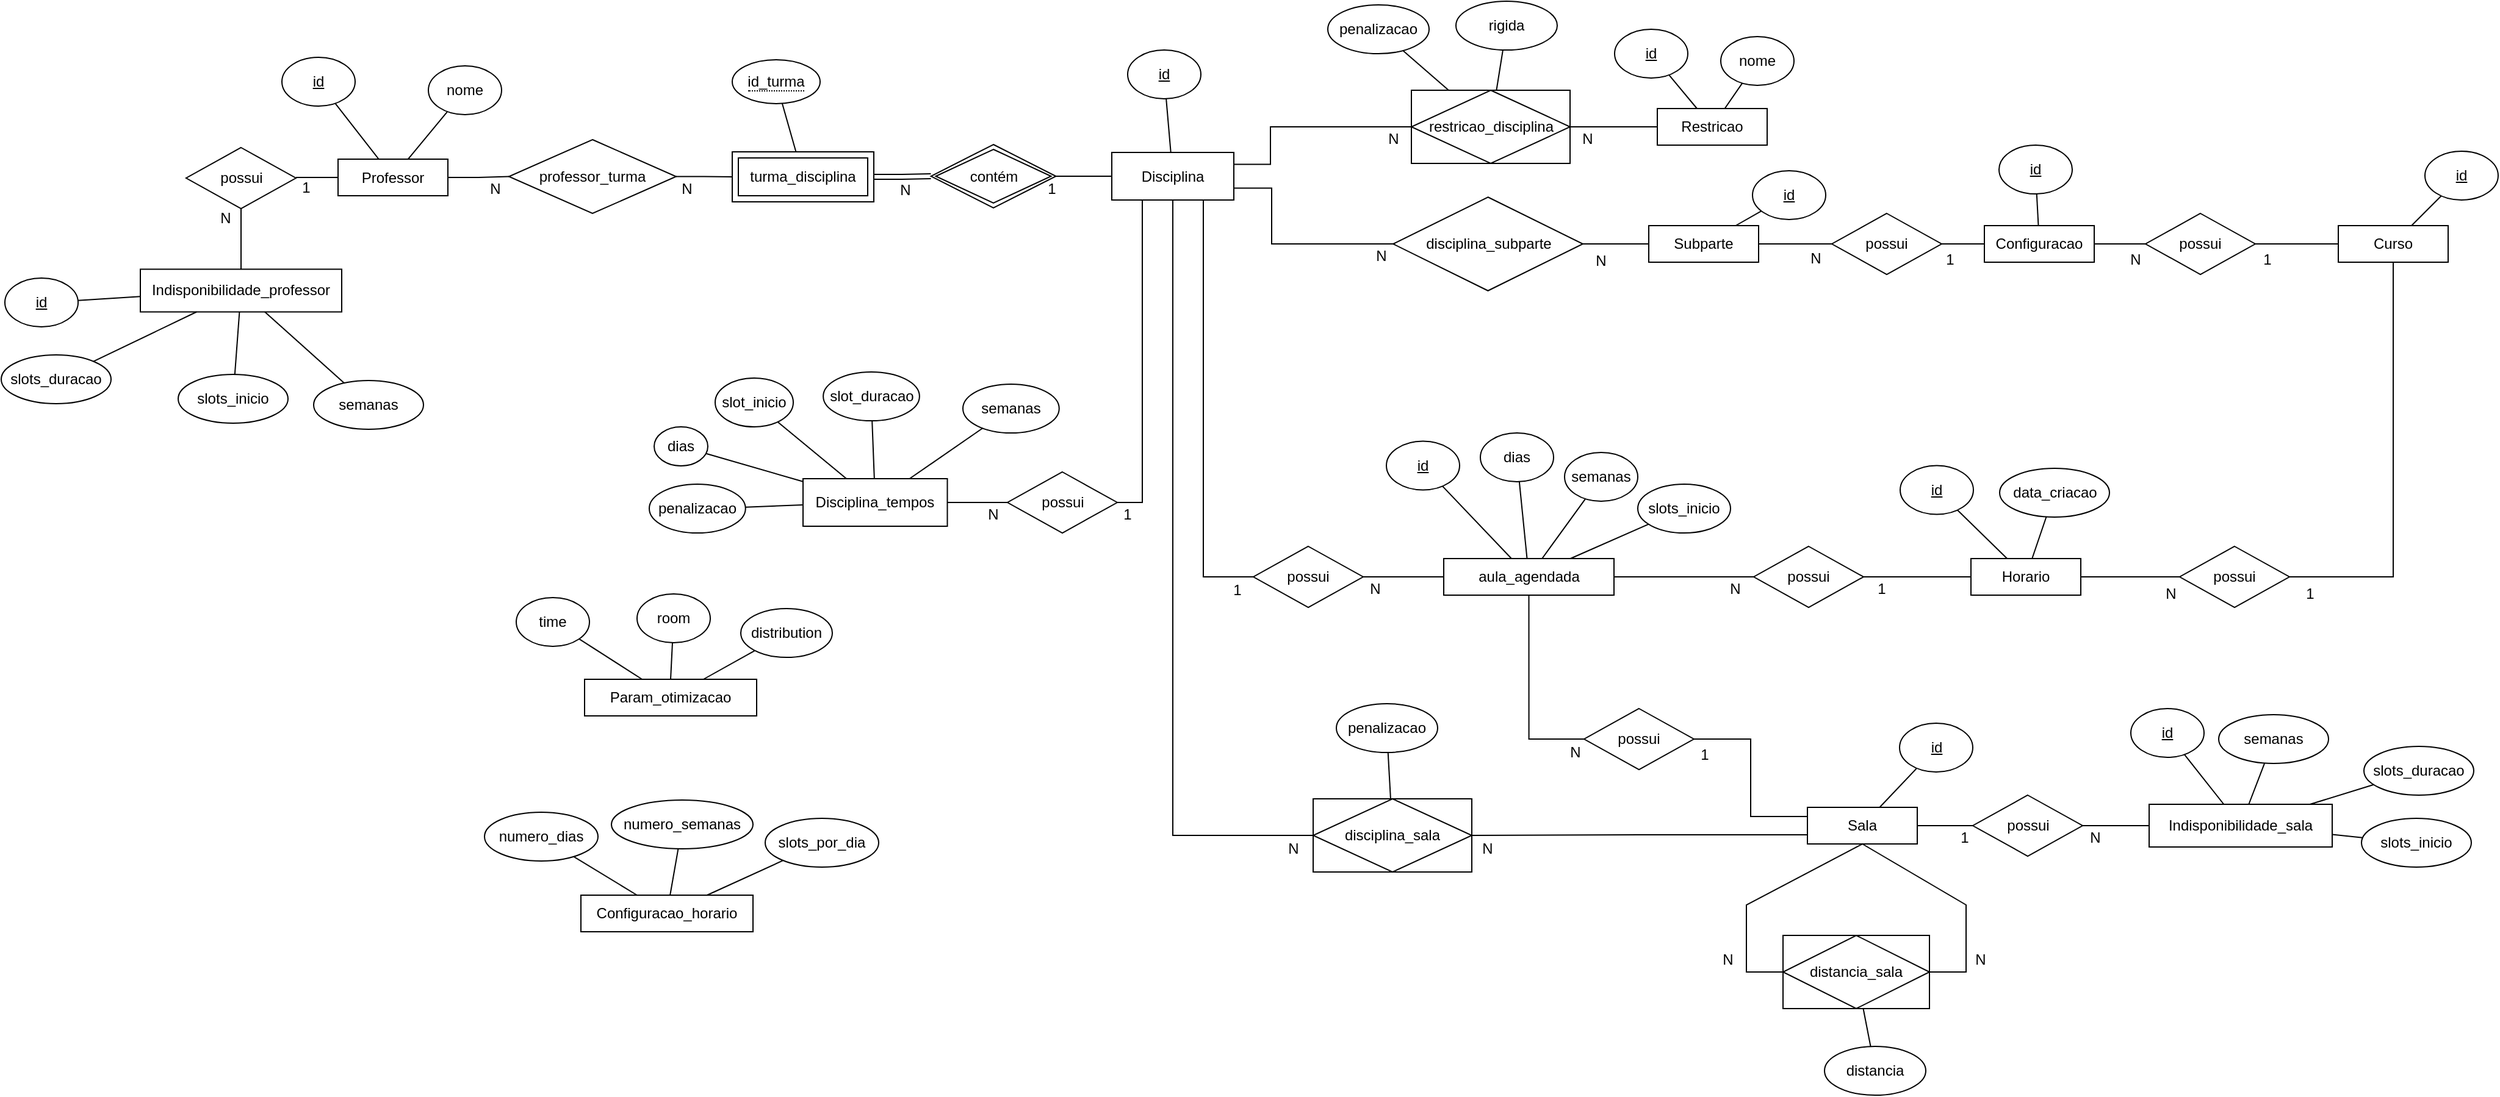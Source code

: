 <mxfile version="26.0.16">
  <diagram name="Page-1" id="pkXf-up6cnqvc38uH5pA">
    <mxGraphModel dx="1120" dy="177" grid="0" gridSize="10" guides="1" tooltips="1" connect="1" arrows="1" fold="1" page="1" pageScale="1" pageWidth="827" pageHeight="1169" math="0" shadow="0">
      <root>
        <mxCell id="0" />
        <mxCell id="1" parent="0" />
        <mxCell id="jiQwkbqRdQQgW2EyC9Wi-3" style="edgeStyle=orthogonalEdgeStyle;rounded=0;orthogonalLoop=1;jettySize=auto;html=1;endArrow=none;startFill=0;exitX=1;exitY=0.5;exitDx=0;exitDy=0;entryX=0;entryY=0.5;entryDx=0;entryDy=0;" parent="1" source="34NMFO7QnpSHcD-VDxKC-2" target="34NMFO7QnpSHcD-VDxKC-9" edge="1">
          <mxGeometry relative="1" as="geometry">
            <mxPoint x="-270" y="116" as="targetPoint" />
          </mxGeometry>
        </mxCell>
        <mxCell id="RfgUkLckM-XOD2t2Phgp-1" value="Professor" style="rounded=0;whiteSpace=wrap;html=1;" parent="1" vertex="1">
          <mxGeometry x="-514" y="141.5" width="90" height="30" as="geometry" />
        </mxCell>
        <mxCell id="RfgUkLckM-XOD2t2Phgp-3" value="Horario" style="rounded=0;whiteSpace=wrap;html=1;" parent="1" vertex="1">
          <mxGeometry x="824" y="469" width="90" height="30" as="geometry" />
        </mxCell>
        <mxCell id="RfgUkLckM-XOD2t2Phgp-4" value="nome" style="ellipse;whiteSpace=wrap;html=1;" parent="1" vertex="1">
          <mxGeometry x="-440" y="65" width="60" height="40" as="geometry" />
        </mxCell>
        <mxCell id="RfgUkLckM-XOD2t2Phgp-5" value="&lt;u&gt;id&lt;/u&gt;" style="ellipse;whiteSpace=wrap;html=1;" parent="1" vertex="1">
          <mxGeometry x="-560" y="58" width="60" height="40" as="geometry" />
        </mxCell>
        <mxCell id="RfgUkLckM-XOD2t2Phgp-8" value="" style="endArrow=none;html=1;rounded=0;" parent="1" source="RfgUkLckM-XOD2t2Phgp-5" target="RfgUkLckM-XOD2t2Phgp-1" edge="1">
          <mxGeometry width="50" height="50" relative="1" as="geometry">
            <mxPoint x="-543" y="158" as="sourcePoint" />
            <mxPoint x="-493" y="158" as="targetPoint" />
          </mxGeometry>
        </mxCell>
        <mxCell id="RfgUkLckM-XOD2t2Phgp-9" value="" style="endArrow=none;html=1;rounded=0;" parent="1" source="RfgUkLckM-XOD2t2Phgp-4" target="RfgUkLckM-XOD2t2Phgp-1" edge="1">
          <mxGeometry width="50" height="50" relative="1" as="geometry">
            <mxPoint x="-424.118" y="100.647" as="sourcePoint" />
            <mxPoint x="-459" y="143" as="targetPoint" />
          </mxGeometry>
        </mxCell>
        <mxCell id="RfgUkLckM-XOD2t2Phgp-14" value="&lt;u&gt;id&lt;/u&gt;" style="ellipse;whiteSpace=wrap;html=1;" parent="1" vertex="1">
          <mxGeometry x="766" y="392.75" width="60" height="40" as="geometry" />
        </mxCell>
        <mxCell id="RfgUkLckM-XOD2t2Phgp-19" value="" style="endArrow=none;html=1;rounded=0;" parent="1" source="RfgUkLckM-XOD2t2Phgp-14" target="RfgUkLckM-XOD2t2Phgp-3" edge="1">
          <mxGeometry width="50" height="50" relative="1" as="geometry">
            <mxPoint x="264" y="834" as="sourcePoint" />
            <mxPoint x="266" y="864" as="targetPoint" />
          </mxGeometry>
        </mxCell>
        <mxCell id="bcXNtD89giMIb3jXFdts-1" value="Curso" style="rounded=0;whiteSpace=wrap;html=1;" parent="1" vertex="1">
          <mxGeometry x="1125" y="196" width="90" height="30" as="geometry" />
        </mxCell>
        <mxCell id="bcXNtD89giMIb3jXFdts-14" value="&lt;u&gt;id&lt;/u&gt;" style="ellipse;whiteSpace=wrap;html=1;" parent="1" vertex="1">
          <mxGeometry x="1196" y="135" width="60" height="40" as="geometry" />
        </mxCell>
        <mxCell id="bcXNtD89giMIb3jXFdts-15" value="" style="endArrow=none;html=1;rounded=0;" parent="1" source="bcXNtD89giMIb3jXFdts-14" target="bcXNtD89giMIb3jXFdts-1" edge="1">
          <mxGeometry width="50" height="50" relative="1" as="geometry">
            <mxPoint x="471" y="284" as="sourcePoint" />
            <mxPoint x="436" y="340" as="targetPoint" />
          </mxGeometry>
        </mxCell>
        <mxCell id="jiQwkbqRdQQgW2EyC9Wi-4" style="edgeStyle=orthogonalEdgeStyle;rounded=0;orthogonalLoop=1;jettySize=auto;html=1;entryX=0;entryY=0.5;entryDx=0;entryDy=0;endArrow=none;startFill=0;exitX=1;exitY=0.5;exitDx=0;exitDy=0;" parent="1" source="loU6qst1gXyBOw2LhkFR-8" target="bcXNtD89giMIb3jXFdts-1" edge="1">
          <mxGeometry relative="1" as="geometry">
            <mxPoint x="690" y="211" as="sourcePoint" />
          </mxGeometry>
        </mxCell>
        <mxCell id="jiQwkbqRdQQgW2EyC9Wi-6" style="edgeStyle=orthogonalEdgeStyle;rounded=0;orthogonalLoop=1;jettySize=auto;html=1;endArrow=none;startFill=0;exitX=0;exitY=0.5;exitDx=0;exitDy=0;entryX=1;entryY=0.5;entryDx=0;entryDy=0;" parent="1" source="jiQwkbqRdQQgW2EyC9Wi-5" target="34NMFO7QnpSHcD-VDxKC-7" edge="1">
          <mxGeometry relative="1" as="geometry">
            <mxPoint x="274" y="330" as="sourcePoint" />
            <mxPoint x="91" y="211" as="targetPoint" />
          </mxGeometry>
        </mxCell>
        <mxCell id="jiQwkbqRdQQgW2EyC9Wi-5" value="Disciplina" style="rounded=0;whiteSpace=wrap;html=1;" parent="1" vertex="1">
          <mxGeometry x="120" y="136" width="100" height="39" as="geometry" />
        </mxCell>
        <mxCell id="jiQwkbqRdQQgW2EyC9Wi-8" value="&lt;u&gt;id&lt;/u&gt;" style="ellipse;whiteSpace=wrap;html=1;" parent="1" vertex="1">
          <mxGeometry x="133" y="52" width="60" height="40" as="geometry" />
        </mxCell>
        <mxCell id="jiQwkbqRdQQgW2EyC9Wi-10" value="" style="endArrow=none;html=1;rounded=0;" parent="1" source="jiQwkbqRdQQgW2EyC9Wi-8" target="jiQwkbqRdQQgW2EyC9Wi-5" edge="1">
          <mxGeometry width="50" height="50" relative="1" as="geometry">
            <mxPoint x="93" y="118" as="sourcePoint" />
            <mxPoint x="143" y="145" as="targetPoint" />
          </mxGeometry>
        </mxCell>
        <mxCell id="jiQwkbqRdQQgW2EyC9Wi-11" value="N" style="text;html=1;align=center;verticalAlign=middle;whiteSpace=wrap;rounded=0;" parent="1" vertex="1">
          <mxGeometry x="320.5" y="206" width="40" height="30" as="geometry" />
        </mxCell>
        <mxCell id="jiQwkbqRdQQgW2EyC9Wi-12" value="N" style="text;html=1;align=center;verticalAlign=middle;whiteSpace=wrap;rounded=0;" parent="1" vertex="1">
          <mxGeometry x="-64" y="152" width="30" height="30" as="geometry" />
        </mxCell>
        <mxCell id="jiQwkbqRdQQgW2EyC9Wi-13" value="1" style="text;html=1;align=center;verticalAlign=middle;whiteSpace=wrap;rounded=0;" parent="1" vertex="1">
          <mxGeometry x="56" y="151" width="30" height="30" as="geometry" />
        </mxCell>
        <mxCell id="CwpDE3YvrMXc87gRrV8c-2" value="Restricao" style="rounded=0;whiteSpace=wrap;html=1;" parent="1" vertex="1">
          <mxGeometry x="567" y="100" width="90" height="30" as="geometry" />
        </mxCell>
        <mxCell id="CwpDE3YvrMXc87gRrV8c-5" value="" style="endArrow=none;html=1;rounded=0;exitX=0;exitY=0.5;exitDx=0;exitDy=0;entryX=1;entryY=0.25;entryDx=0;entryDy=0;edgeStyle=orthogonalEdgeStyle;" parent="1" source="xcnXYv3SaFBbOcyUdqIz-39" target="jiQwkbqRdQQgW2EyC9Wi-5" edge="1">
          <mxGeometry width="50" height="50" relative="1" as="geometry">
            <mxPoint x="490" y="115" as="sourcePoint" />
            <mxPoint x="440" y="440" as="targetPoint" />
            <Array as="points">
              <mxPoint x="250" y="115" />
              <mxPoint x="250" y="145" />
            </Array>
          </mxGeometry>
        </mxCell>
        <mxCell id="CwpDE3YvrMXc87gRrV8c-6" value="" style="endArrow=none;html=1;rounded=0;entryX=0;entryY=0.5;entryDx=0;entryDy=0;edgeStyle=orthogonalEdgeStyle;exitX=1;exitY=0.5;exitDx=0;exitDy=0;" parent="1" source="xcnXYv3SaFBbOcyUdqIz-39" target="CwpDE3YvrMXc87gRrV8c-2" edge="1">
          <mxGeometry width="50" height="50" relative="1" as="geometry">
            <mxPoint x="650" y="140" as="sourcePoint" />
            <mxPoint x="260" y="100" as="targetPoint" />
          </mxGeometry>
        </mxCell>
        <mxCell id="CwpDE3YvrMXc87gRrV8c-9" value="&lt;u&gt;id&lt;/u&gt;" style="ellipse;whiteSpace=wrap;html=1;" parent="1" vertex="1">
          <mxGeometry x="532" y="35" width="60" height="40" as="geometry" />
        </mxCell>
        <mxCell id="CwpDE3YvrMXc87gRrV8c-10" value="" style="endArrow=none;html=1;rounded=0;" parent="1" source="CwpDE3YvrMXc87gRrV8c-9" target="CwpDE3YvrMXc87gRrV8c-2" edge="1">
          <mxGeometry width="50" height="50" relative="1" as="geometry">
            <mxPoint x="299" y="51" as="sourcePoint" />
            <mxPoint x="349" y="1" as="targetPoint" />
          </mxGeometry>
        </mxCell>
        <mxCell id="CwpDE3YvrMXc87gRrV8c-11" value="nome" style="ellipse;whiteSpace=wrap;html=1;" parent="1" vertex="1">
          <mxGeometry x="619" y="41" width="60" height="40" as="geometry" />
        </mxCell>
        <mxCell id="CwpDE3YvrMXc87gRrV8c-12" value="" style="endArrow=none;html=1;rounded=0;" parent="1" source="CwpDE3YvrMXc87gRrV8c-11" target="CwpDE3YvrMXc87gRrV8c-2" edge="1">
          <mxGeometry width="50" height="50" relative="1" as="geometry">
            <mxPoint x="-17" y="-57" as="sourcePoint" />
            <mxPoint x="65" y="-14" as="targetPoint" />
          </mxGeometry>
        </mxCell>
        <mxCell id="xcnXYv3SaFBbOcyUdqIz-3" value="N" style="text;html=1;align=center;verticalAlign=middle;whiteSpace=wrap;rounded=0;" parent="1" vertex="1">
          <mxGeometry x="335.5" y="110" width="30" height="30" as="geometry" />
        </mxCell>
        <mxCell id="xcnXYv3SaFBbOcyUdqIz-4" value="N" style="text;html=1;align=center;verticalAlign=middle;whiteSpace=wrap;rounded=0;" parent="1" vertex="1">
          <mxGeometry x="494.5" y="110" width="30" height="30" as="geometry" />
        </mxCell>
        <mxCell id="xcnXYv3SaFBbOcyUdqIz-6" value="Sala" style="rounded=0;whiteSpace=wrap;html=1;" parent="1" vertex="1">
          <mxGeometry x="690" y="673" width="90" height="30" as="geometry" />
        </mxCell>
        <mxCell id="xcnXYv3SaFBbOcyUdqIz-7" value="&lt;u&gt;id&lt;/u&gt;" style="ellipse;whiteSpace=wrap;html=1;" parent="1" vertex="1">
          <mxGeometry x="765.5" y="604" width="60" height="40" as="geometry" />
        </mxCell>
        <mxCell id="xcnXYv3SaFBbOcyUdqIz-8" value="" style="endArrow=none;html=1;rounded=0;" parent="1" source="xcnXYv3SaFBbOcyUdqIz-7" target="xcnXYv3SaFBbOcyUdqIz-6" edge="1">
          <mxGeometry width="50" height="50" relative="1" as="geometry">
            <mxPoint x="590" y="693" as="sourcePoint" />
            <mxPoint x="650" y="721" as="targetPoint" />
          </mxGeometry>
        </mxCell>
        <mxCell id="xcnXYv3SaFBbOcyUdqIz-10" value="" style="endArrow=none;html=1;rounded=0;entryX=0;entryY=0.5;entryDx=0;entryDy=0;exitX=0.5;exitY=1;exitDx=0;exitDy=0;" parent="1" source="xcnXYv3SaFBbOcyUdqIz-6" target="xcnXYv3SaFBbOcyUdqIz-37" edge="1">
          <mxGeometry width="50" height="50" relative="1" as="geometry">
            <mxPoint x="690" y="663" as="sourcePoint" />
            <mxPoint x="740" y="613" as="targetPoint" />
            <Array as="points">
              <mxPoint x="640" y="753" />
              <mxPoint x="640" y="808" />
            </Array>
          </mxGeometry>
        </mxCell>
        <mxCell id="xcnXYv3SaFBbOcyUdqIz-11" value="" style="endArrow=none;html=1;rounded=0;entryX=1;entryY=0.5;entryDx=0;entryDy=0;exitX=0.5;exitY=1;exitDx=0;exitDy=0;" parent="1" source="xcnXYv3SaFBbOcyUdqIz-6" target="xcnXYv3SaFBbOcyUdqIz-37" edge="1">
          <mxGeometry width="50" height="50" relative="1" as="geometry">
            <mxPoint x="735" y="713" as="sourcePoint" />
            <mxPoint x="675" y="798" as="targetPoint" />
            <Array as="points">
              <mxPoint x="820" y="753" />
              <mxPoint x="820" y="808" />
            </Array>
          </mxGeometry>
        </mxCell>
        <mxCell id="xcnXYv3SaFBbOcyUdqIz-14" value="Indisponibilidade_sala" style="rounded=0;whiteSpace=wrap;html=1;" parent="1" vertex="1">
          <mxGeometry x="970" y="670.5" width="150" height="35" as="geometry" />
        </mxCell>
        <mxCell id="xcnXYv3SaFBbOcyUdqIz-16" value="" style="endArrow=none;html=1;rounded=0;entryX=1;entryY=0.5;entryDx=0;entryDy=0;edgeStyle=orthogonalEdgeStyle;exitX=0;exitY=0.5;exitDx=0;exitDy=0;" parent="1" source="xcnXYv3SaFBbOcyUdqIz-45" target="xcnXYv3SaFBbOcyUdqIz-6" edge="1">
          <mxGeometry width="50" height="50" relative="1" as="geometry">
            <mxPoint x="500" y="693" as="sourcePoint" />
            <mxPoint x="300" y="663.5" as="targetPoint" />
          </mxGeometry>
        </mxCell>
        <mxCell id="xcnXYv3SaFBbOcyUdqIz-17" value="" style="endArrow=none;html=1;rounded=0;edgeStyle=orthogonalEdgeStyle;entryX=1;entryY=0.5;entryDx=0;entryDy=0;exitX=0;exitY=0.5;exitDx=0;exitDy=0;" parent="1" source="xcnXYv3SaFBbOcyUdqIz-14" target="xcnXYv3SaFBbOcyUdqIz-45" edge="1">
          <mxGeometry width="50" height="50" relative="1" as="geometry">
            <mxPoint x="529" y="740" as="sourcePoint" />
            <mxPoint x="640" y="703" as="targetPoint" />
          </mxGeometry>
        </mxCell>
        <mxCell id="xcnXYv3SaFBbOcyUdqIz-18" value="N" style="text;html=1;align=center;verticalAlign=middle;whiteSpace=wrap;rounded=0;" parent="1" vertex="1">
          <mxGeometry x="910.5" y="683" width="30" height="30" as="geometry" />
        </mxCell>
        <mxCell id="xcnXYv3SaFBbOcyUdqIz-19" value="1" style="text;html=1;align=center;verticalAlign=middle;whiteSpace=wrap;rounded=0;" parent="1" vertex="1">
          <mxGeometry x="804" y="683" width="30" height="30" as="geometry" />
        </mxCell>
        <mxCell id="xcnXYv3SaFBbOcyUdqIz-20" value="slots_inicio" style="ellipse;whiteSpace=wrap;html=1;" parent="1" vertex="1">
          <mxGeometry x="1144" y="682" width="90" height="40" as="geometry" />
        </mxCell>
        <mxCell id="xcnXYv3SaFBbOcyUdqIz-21" value="slots_duracao" style="ellipse;whiteSpace=wrap;html=1;" parent="1" vertex="1">
          <mxGeometry x="1146" y="623" width="90" height="40" as="geometry" />
        </mxCell>
        <mxCell id="xcnXYv3SaFBbOcyUdqIz-22" value="semanas" style="ellipse;whiteSpace=wrap;html=1;" parent="1" vertex="1">
          <mxGeometry x="1027" y="597" width="90" height="40" as="geometry" />
        </mxCell>
        <mxCell id="xcnXYv3SaFBbOcyUdqIz-23" value="" style="endArrow=none;html=1;rounded=0;" parent="1" source="xcnXYv3SaFBbOcyUdqIz-22" target="xcnXYv3SaFBbOcyUdqIz-14" edge="1">
          <mxGeometry width="50" height="50" relative="1" as="geometry">
            <mxPoint x="910" y="483" as="sourcePoint" />
            <mxPoint x="887" y="514" as="targetPoint" />
          </mxGeometry>
        </mxCell>
        <mxCell id="xcnXYv3SaFBbOcyUdqIz-24" value="" style="endArrow=none;html=1;rounded=0;" parent="1" source="xcnXYv3SaFBbOcyUdqIz-21" target="xcnXYv3SaFBbOcyUdqIz-14" edge="1">
          <mxGeometry width="50" height="50" relative="1" as="geometry">
            <mxPoint x="1050" y="583" as="sourcePoint" />
            <mxPoint x="1052" y="678" as="targetPoint" />
          </mxGeometry>
        </mxCell>
        <mxCell id="xcnXYv3SaFBbOcyUdqIz-25" value="" style="endArrow=none;html=1;rounded=0;" parent="1" source="xcnXYv3SaFBbOcyUdqIz-20" target="xcnXYv3SaFBbOcyUdqIz-14" edge="1">
          <mxGeometry width="50" height="50" relative="1" as="geometry">
            <mxPoint x="1004" y="632" as="sourcePoint" />
            <mxPoint x="907" y="703" as="targetPoint" />
          </mxGeometry>
        </mxCell>
        <mxCell id="xcnXYv3SaFBbOcyUdqIz-26" value="N" style="text;html=1;align=center;verticalAlign=middle;whiteSpace=wrap;rounded=0;" parent="1" vertex="1">
          <mxGeometry x="610" y="783" width="30" height="30" as="geometry" />
        </mxCell>
        <mxCell id="xcnXYv3SaFBbOcyUdqIz-27" value="N" style="text;html=1;align=center;verticalAlign=middle;whiteSpace=wrap;rounded=0;" parent="1" vertex="1">
          <mxGeometry x="817" y="783" width="30" height="30" as="geometry" />
        </mxCell>
        <mxCell id="xcnXYv3SaFBbOcyUdqIz-33" style="edgeStyle=orthogonalEdgeStyle;rounded=0;orthogonalLoop=1;jettySize=auto;html=1;endArrow=none;startFill=0;exitX=1;exitY=0.75;exitDx=0;exitDy=0;entryX=0;entryY=0.5;entryDx=0;entryDy=0;" parent="1" source="jiQwkbqRdQQgW2EyC9Wi-5" target="34NMFO7QnpSHcD-VDxKC-1" edge="1">
          <mxGeometry relative="1" as="geometry">
            <mxPoint x="220" y="231" as="sourcePoint" />
            <mxPoint x="334" y="186" as="targetPoint" />
            <Array as="points">
              <mxPoint x="251" y="165" />
              <mxPoint x="251" y="211" />
            </Array>
          </mxGeometry>
        </mxCell>
        <mxCell id="xcnXYv3SaFBbOcyUdqIz-34" value="N" style="text;html=1;align=center;verticalAlign=middle;whiteSpace=wrap;rounded=0;" parent="1" vertex="1">
          <mxGeometry x="501" y="210" width="40" height="30" as="geometry" />
        </mxCell>
        <mxCell id="xcnXYv3SaFBbOcyUdqIz-37" value="distancia_sala" style="shape=associativeEntity;whiteSpace=wrap;html=1;align=center;" parent="1" vertex="1">
          <mxGeometry x="670" y="778" width="120" height="60" as="geometry" />
        </mxCell>
        <mxCell id="xcnXYv3SaFBbOcyUdqIz-39" value="restricao_disciplina" style="shape=associativeEntity;whiteSpace=wrap;html=1;align=center;" parent="1" vertex="1">
          <mxGeometry x="365.5" y="85" width="130" height="60" as="geometry" />
        </mxCell>
        <mxCell id="xcnXYv3SaFBbOcyUdqIz-41" value="data_criacao" style="ellipse;whiteSpace=wrap;html=1;" parent="1" vertex="1">
          <mxGeometry x="847.5" y="395" width="90" height="40" as="geometry" />
        </mxCell>
        <mxCell id="xcnXYv3SaFBbOcyUdqIz-42" value="" style="endArrow=none;html=1;rounded=0;" parent="1" source="RfgUkLckM-XOD2t2Phgp-3" target="xcnXYv3SaFBbOcyUdqIz-41" edge="1">
          <mxGeometry width="50" height="50" relative="1" as="geometry">
            <mxPoint x="244" y="884" as="sourcePoint" />
            <mxPoint x="177" y="927" as="targetPoint" />
          </mxGeometry>
        </mxCell>
        <mxCell id="xcnXYv3SaFBbOcyUdqIz-43" value="&lt;u&gt;id&lt;/u&gt;" style="ellipse;whiteSpace=wrap;html=1;" parent="1" vertex="1">
          <mxGeometry x="955" y="592" width="60" height="40" as="geometry" />
        </mxCell>
        <mxCell id="xcnXYv3SaFBbOcyUdqIz-44" value="" style="endArrow=none;html=1;rounded=0;" parent="1" source="xcnXYv3SaFBbOcyUdqIz-43" target="xcnXYv3SaFBbOcyUdqIz-14" edge="1">
          <mxGeometry width="50" height="50" relative="1" as="geometry">
            <mxPoint x="1376" y="543" as="sourcePoint" />
            <mxPoint x="1373" y="573" as="targetPoint" />
          </mxGeometry>
        </mxCell>
        <mxCell id="xcnXYv3SaFBbOcyUdqIz-45" value="possui" style="shape=rhombus;perimeter=rhombusPerimeter;whiteSpace=wrap;html=1;align=center;" parent="1" vertex="1">
          <mxGeometry x="825.5" y="663" width="90" height="50" as="geometry" />
        </mxCell>
        <mxCell id="xcnXYv3SaFBbOcyUdqIz-49" value="aula_agendada" style="rounded=0;whiteSpace=wrap;html=1;" parent="1" vertex="1">
          <mxGeometry x="392" y="469" width="139.5" height="30" as="geometry" />
        </mxCell>
        <mxCell id="xcnXYv3SaFBbOcyUdqIz-50" value="possui" style="shape=rhombus;perimeter=rhombusPerimeter;whiteSpace=wrap;html=1;align=center;" parent="1" vertex="1">
          <mxGeometry x="646" y="459" width="90" height="50" as="geometry" />
        </mxCell>
        <mxCell id="xcnXYv3SaFBbOcyUdqIz-51" value="" style="endArrow=none;html=1;rounded=0;exitX=0;exitY=0.5;exitDx=0;exitDy=0;edgeStyle=orthogonalEdgeStyle;entryX=1;entryY=0.5;entryDx=0;entryDy=0;" parent="1" source="xcnXYv3SaFBbOcyUdqIz-50" target="xcnXYv3SaFBbOcyUdqIz-49" edge="1">
          <mxGeometry width="50" height="50" relative="1" as="geometry">
            <mxPoint x="221.5" y="831" as="sourcePoint" />
            <mxPoint x="697" y="442" as="targetPoint" />
          </mxGeometry>
        </mxCell>
        <mxCell id="xcnXYv3SaFBbOcyUdqIz-52" value="" style="endArrow=none;html=1;rounded=0;edgeStyle=orthogonalEdgeStyle;entryX=1;entryY=0.5;entryDx=0;entryDy=0;exitX=0;exitY=0.5;exitDx=0;exitDy=0;" parent="1" source="RfgUkLckM-XOD2t2Phgp-3" target="xcnXYv3SaFBbOcyUdqIz-50" edge="1">
          <mxGeometry width="50" height="50" relative="1" as="geometry">
            <mxPoint x="362" y="540" as="sourcePoint" />
            <mxPoint x="1021" y="620" as="targetPoint" />
          </mxGeometry>
        </mxCell>
        <mxCell id="xcnXYv3SaFBbOcyUdqIz-53" value="N" style="text;html=1;align=center;verticalAlign=middle;whiteSpace=wrap;rounded=0;" parent="1" vertex="1">
          <mxGeometry x="616" y="479" width="30" height="30" as="geometry" />
        </mxCell>
        <mxCell id="xcnXYv3SaFBbOcyUdqIz-54" value="1" style="text;html=1;align=center;verticalAlign=middle;whiteSpace=wrap;rounded=0;" parent="1" vertex="1">
          <mxGeometry x="736" y="479" width="30" height="30" as="geometry" />
        </mxCell>
        <mxCell id="xcnXYv3SaFBbOcyUdqIz-55" value="Indisponibilidade_professor" style="rounded=0;whiteSpace=wrap;html=1;" parent="1" vertex="1">
          <mxGeometry x="-676" y="231.75" width="165" height="35" as="geometry" />
        </mxCell>
        <mxCell id="xcnXYv3SaFBbOcyUdqIz-56" value="slots_inicio" style="ellipse;whiteSpace=wrap;html=1;" parent="1" vertex="1">
          <mxGeometry x="-645" y="318" width="90" height="40" as="geometry" />
        </mxCell>
        <mxCell id="xcnXYv3SaFBbOcyUdqIz-57" value="slots_duracao" style="ellipse;whiteSpace=wrap;html=1;" parent="1" vertex="1">
          <mxGeometry x="-790" y="302" width="90" height="40" as="geometry" />
        </mxCell>
        <mxCell id="xcnXYv3SaFBbOcyUdqIz-58" value="semanas" style="ellipse;whiteSpace=wrap;html=1;" parent="1" vertex="1">
          <mxGeometry x="-534" y="323" width="90" height="40" as="geometry" />
        </mxCell>
        <mxCell id="xcnXYv3SaFBbOcyUdqIz-59" value="" style="endArrow=none;html=1;rounded=0;" parent="1" source="xcnXYv3SaFBbOcyUdqIz-58" target="xcnXYv3SaFBbOcyUdqIz-55" edge="1">
          <mxGeometry width="50" height="50" relative="1" as="geometry">
            <mxPoint x="-727.5" y="46.75" as="sourcePoint" />
            <mxPoint x="-750.5" y="77.75" as="targetPoint" />
          </mxGeometry>
        </mxCell>
        <mxCell id="xcnXYv3SaFBbOcyUdqIz-60" value="" style="endArrow=none;html=1;rounded=0;" parent="1" source="xcnXYv3SaFBbOcyUdqIz-57" target="xcnXYv3SaFBbOcyUdqIz-55" edge="1">
          <mxGeometry width="50" height="50" relative="1" as="geometry">
            <mxPoint x="-587.5" y="146.75" as="sourcePoint" />
            <mxPoint x="-585.5" y="241.75" as="targetPoint" />
          </mxGeometry>
        </mxCell>
        <mxCell id="xcnXYv3SaFBbOcyUdqIz-61" value="" style="endArrow=none;html=1;rounded=0;" parent="1" source="xcnXYv3SaFBbOcyUdqIz-56" target="xcnXYv3SaFBbOcyUdqIz-55" edge="1">
          <mxGeometry width="50" height="50" relative="1" as="geometry">
            <mxPoint x="-618.405" y="321.216" as="sourcePoint" />
            <mxPoint x="-730.5" y="266.75" as="targetPoint" />
          </mxGeometry>
        </mxCell>
        <mxCell id="xcnXYv3SaFBbOcyUdqIz-62" value="&lt;u&gt;id&lt;/u&gt;" style="ellipse;whiteSpace=wrap;html=1;" parent="1" vertex="1">
          <mxGeometry x="-787" y="239" width="60" height="40" as="geometry" />
        </mxCell>
        <mxCell id="xcnXYv3SaFBbOcyUdqIz-63" value="" style="endArrow=none;html=1;rounded=0;" parent="1" source="xcnXYv3SaFBbOcyUdqIz-62" target="xcnXYv3SaFBbOcyUdqIz-55" edge="1">
          <mxGeometry width="50" height="50" relative="1" as="geometry">
            <mxPoint x="-261.5" y="106.75" as="sourcePoint" />
            <mxPoint x="-264.5" y="136.75" as="targetPoint" />
          </mxGeometry>
        </mxCell>
        <mxCell id="xcnXYv3SaFBbOcyUdqIz-64" value="possui" style="shape=rhombus;perimeter=rhombusPerimeter;whiteSpace=wrap;html=1;align=center;" parent="1" vertex="1">
          <mxGeometry x="-638.5" y="132" width="90" height="50" as="geometry" />
        </mxCell>
        <mxCell id="xcnXYv3SaFBbOcyUdqIz-65" style="edgeStyle=orthogonalEdgeStyle;rounded=0;orthogonalLoop=1;jettySize=auto;html=1;endArrow=none;startFill=0;exitX=0;exitY=0.5;exitDx=0;exitDy=0;entryX=1;entryY=0.5;entryDx=0;entryDy=0;" parent="1" source="RfgUkLckM-XOD2t2Phgp-1" target="xcnXYv3SaFBbOcyUdqIz-64" edge="1">
          <mxGeometry relative="1" as="geometry">
            <mxPoint x="-276" y="383" as="sourcePoint" />
            <mxPoint x="-242" y="458" as="targetPoint" />
          </mxGeometry>
        </mxCell>
        <mxCell id="xcnXYv3SaFBbOcyUdqIz-66" style="edgeStyle=orthogonalEdgeStyle;rounded=0;orthogonalLoop=1;jettySize=auto;html=1;endArrow=none;startFill=0;exitX=0.5;exitY=1;exitDx=0;exitDy=0;entryX=0.5;entryY=0;entryDx=0;entryDy=0;" parent="1" source="xcnXYv3SaFBbOcyUdqIz-64" target="xcnXYv3SaFBbOcyUdqIz-55" edge="1">
          <mxGeometry relative="1" as="geometry">
            <mxPoint x="3" y="445" as="sourcePoint" />
            <mxPoint x="81" y="533" as="targetPoint" />
          </mxGeometry>
        </mxCell>
        <mxCell id="xcnXYv3SaFBbOcyUdqIz-67" value="1" style="text;html=1;align=center;verticalAlign=middle;whiteSpace=wrap;rounded=0;" parent="1" vertex="1">
          <mxGeometry x="-555" y="150" width="30" height="30" as="geometry" />
        </mxCell>
        <mxCell id="xcnXYv3SaFBbOcyUdqIz-68" value="N" style="text;html=1;align=center;verticalAlign=middle;whiteSpace=wrap;rounded=0;" parent="1" vertex="1">
          <mxGeometry x="-621" y="175" width="30" height="30" as="geometry" />
        </mxCell>
        <mxCell id="xcnXYv3SaFBbOcyUdqIz-69" value="possui" style="shape=rhombus;perimeter=rhombusPerimeter;whiteSpace=wrap;html=1;align=center;" parent="1" vertex="1">
          <mxGeometry x="995" y="459" width="90" height="50" as="geometry" />
        </mxCell>
        <mxCell id="xcnXYv3SaFBbOcyUdqIz-70" value="" style="endArrow=none;html=1;rounded=0;entryX=1;entryY=0.5;entryDx=0;entryDy=0;edgeStyle=orthogonalEdgeStyle;exitX=0;exitY=0.5;exitDx=0;exitDy=0;" parent="1" source="xcnXYv3SaFBbOcyUdqIz-69" target="RfgUkLckM-XOD2t2Phgp-3" edge="1">
          <mxGeometry width="50" height="50" relative="1" as="geometry">
            <mxPoint x="880" y="699" as="sourcePoint" />
            <mxPoint x="268" y="816" as="targetPoint" />
          </mxGeometry>
        </mxCell>
        <mxCell id="xcnXYv3SaFBbOcyUdqIz-71" value="" style="endArrow=none;html=1;rounded=0;edgeStyle=orthogonalEdgeStyle;exitX=0.5;exitY=1;exitDx=0;exitDy=0;entryX=1;entryY=0.5;entryDx=0;entryDy=0;" parent="1" source="bcXNtD89giMIb3jXFdts-1" target="xcnXYv3SaFBbOcyUdqIz-69" edge="1">
          <mxGeometry width="50" height="50" relative="1" as="geometry">
            <mxPoint x="720" y="650" as="sourcePoint" />
            <mxPoint x="949" y="569" as="targetPoint" />
          </mxGeometry>
        </mxCell>
        <mxCell id="xcnXYv3SaFBbOcyUdqIz-72" value="1" style="text;html=1;align=center;verticalAlign=middle;whiteSpace=wrap;rounded=0;" parent="1" vertex="1">
          <mxGeometry x="1087" y="482.5" width="30" height="30" as="geometry" />
        </mxCell>
        <mxCell id="xcnXYv3SaFBbOcyUdqIz-73" value="N" style="text;html=1;align=center;verticalAlign=middle;whiteSpace=wrap;rounded=0;" parent="1" vertex="1">
          <mxGeometry x="973" y="483" width="30" height="30" as="geometry" />
        </mxCell>
        <mxCell id="loU6qst1gXyBOw2LhkFR-2" value="Configuracao" style="rounded=0;whiteSpace=wrap;html=1;" parent="1" vertex="1">
          <mxGeometry x="835" y="196" width="90" height="30" as="geometry" />
        </mxCell>
        <mxCell id="loU6qst1gXyBOw2LhkFR-3" value="Subparte" style="rounded=0;whiteSpace=wrap;html=1;" parent="1" vertex="1">
          <mxGeometry x="560" y="196" width="90" height="30" as="geometry" />
        </mxCell>
        <mxCell id="loU6qst1gXyBOw2LhkFR-4" value="possui" style="shape=rhombus;perimeter=rhombusPerimeter;whiteSpace=wrap;html=1;align=center;" parent="1" vertex="1">
          <mxGeometry x="710" y="186" width="90" height="50" as="geometry" />
        </mxCell>
        <mxCell id="loU6qst1gXyBOw2LhkFR-5" style="edgeStyle=orthogonalEdgeStyle;rounded=0;orthogonalLoop=1;jettySize=auto;html=1;endArrow=none;startFill=0;exitX=1;exitY=0.5;exitDx=0;exitDy=0;entryX=0;entryY=0.5;entryDx=0;entryDy=0;" parent="1" source="loU6qst1gXyBOw2LhkFR-3" target="loU6qst1gXyBOw2LhkFR-4" edge="1">
          <mxGeometry relative="1" as="geometry">
            <mxPoint x="424" y="458" as="sourcePoint" />
            <mxPoint x="635" y="713" as="targetPoint" />
          </mxGeometry>
        </mxCell>
        <mxCell id="loU6qst1gXyBOw2LhkFR-6" style="edgeStyle=orthogonalEdgeStyle;rounded=0;orthogonalLoop=1;jettySize=auto;html=1;endArrow=none;startFill=0;entryX=0;entryY=0.5;entryDx=0;entryDy=0;exitX=1;exitY=0.5;exitDx=0;exitDy=0;" parent="1" source="loU6qst1gXyBOw2LhkFR-4" target="loU6qst1gXyBOw2LhkFR-2" edge="1">
          <mxGeometry relative="1" as="geometry">
            <mxPoint x="783" y="455" as="sourcePoint" />
            <mxPoint x="694" y="506" as="targetPoint" />
          </mxGeometry>
        </mxCell>
        <mxCell id="loU6qst1gXyBOw2LhkFR-7" style="edgeStyle=orthogonalEdgeStyle;rounded=0;orthogonalLoop=1;jettySize=auto;html=1;endArrow=none;startFill=0;entryX=1;entryY=0.5;entryDx=0;entryDy=0;exitX=0;exitY=0.5;exitDx=0;exitDy=0;" parent="1" source="loU6qst1gXyBOw2LhkFR-8" target="loU6qst1gXyBOw2LhkFR-2" edge="1">
          <mxGeometry relative="1" as="geometry">
            <mxPoint x="795" y="530.5" as="sourcePoint" />
            <mxPoint x="937" y="211" as="targetPoint" />
          </mxGeometry>
        </mxCell>
        <mxCell id="loU6qst1gXyBOw2LhkFR-8" value="possui" style="shape=rhombus;perimeter=rhombusPerimeter;whiteSpace=wrap;html=1;align=center;" parent="1" vertex="1">
          <mxGeometry x="967" y="186" width="90" height="50" as="geometry" />
        </mxCell>
        <mxCell id="loU6qst1gXyBOw2LhkFR-9" style="edgeStyle=orthogonalEdgeStyle;rounded=0;orthogonalLoop=1;jettySize=auto;html=1;endArrow=none;startFill=0;entryX=0;entryY=0.5;entryDx=0;entryDy=0;exitX=1;exitY=0.5;exitDx=0;exitDy=0;" parent="1" source="34NMFO7QnpSHcD-VDxKC-1" target="loU6qst1gXyBOw2LhkFR-3" edge="1">
          <mxGeometry relative="1" as="geometry">
            <mxPoint x="506" y="211" as="sourcePoint" />
            <mxPoint x="695" y="221" as="targetPoint" />
          </mxGeometry>
        </mxCell>
        <mxCell id="loU6qst1gXyBOw2LhkFR-10" value="N" style="text;html=1;align=center;verticalAlign=middle;whiteSpace=wrap;rounded=0;" parent="1" vertex="1">
          <mxGeometry x="677" y="208" width="40" height="30" as="geometry" />
        </mxCell>
        <mxCell id="loU6qst1gXyBOw2LhkFR-11" value="1" style="text;html=1;align=center;verticalAlign=middle;whiteSpace=wrap;rounded=0;" parent="1" vertex="1">
          <mxGeometry x="787" y="209" width="40" height="30" as="geometry" />
        </mxCell>
        <mxCell id="loU6qst1gXyBOw2LhkFR-12" value="N" style="text;html=1;align=center;verticalAlign=middle;whiteSpace=wrap;rounded=0;" parent="1" vertex="1">
          <mxGeometry x="939" y="209" width="40" height="30" as="geometry" />
        </mxCell>
        <mxCell id="loU6qst1gXyBOw2LhkFR-13" value="1" style="text;html=1;align=center;verticalAlign=middle;whiteSpace=wrap;rounded=0;" parent="1" vertex="1">
          <mxGeometry x="1047" y="209" width="40" height="30" as="geometry" />
        </mxCell>
        <mxCell id="loU6qst1gXyBOw2LhkFR-14" value="Param_otimizacao" style="rounded=0;whiteSpace=wrap;html=1;" parent="1" vertex="1">
          <mxGeometry x="-312" y="568" width="141" height="30" as="geometry" />
        </mxCell>
        <mxCell id="loU6qst1gXyBOw2LhkFR-15" value="time" style="ellipse;whiteSpace=wrap;html=1;" parent="1" vertex="1">
          <mxGeometry x="-368" y="501" width="60" height="40" as="geometry" />
        </mxCell>
        <mxCell id="loU6qst1gXyBOw2LhkFR-16" value="" style="endArrow=none;html=1;rounded=0;" parent="1" source="loU6qst1gXyBOw2LhkFR-15" target="loU6qst1gXyBOw2LhkFR-14" edge="1">
          <mxGeometry width="50" height="50" relative="1" as="geometry">
            <mxPoint x="-364" y="200" as="sourcePoint" />
            <mxPoint x="-278" y="243" as="targetPoint" />
          </mxGeometry>
        </mxCell>
        <mxCell id="loU6qst1gXyBOw2LhkFR-17" value="room" style="ellipse;whiteSpace=wrap;html=1;" parent="1" vertex="1">
          <mxGeometry x="-269" y="498" width="60" height="40" as="geometry" />
        </mxCell>
        <mxCell id="loU6qst1gXyBOw2LhkFR-19" value="distribution" style="ellipse;whiteSpace=wrap;html=1;" parent="1" vertex="1">
          <mxGeometry x="-184" y="510" width="75" height="40" as="geometry" />
        </mxCell>
        <mxCell id="loU6qst1gXyBOw2LhkFR-20" value="" style="endArrow=none;html=1;rounded=0;entryX=0.5;entryY=0;entryDx=0;entryDy=0;" parent="1" source="loU6qst1gXyBOw2LhkFR-17" target="loU6qst1gXyBOw2LhkFR-14" edge="1">
          <mxGeometry width="50" height="50" relative="1" as="geometry">
            <mxPoint x="-306" y="545" as="sourcePoint" />
            <mxPoint x="-255" y="578" as="targetPoint" />
          </mxGeometry>
        </mxCell>
        <mxCell id="loU6qst1gXyBOw2LhkFR-21" value="" style="endArrow=none;html=1;rounded=0;" parent="1" source="loU6qst1gXyBOw2LhkFR-19" target="loU6qst1gXyBOw2LhkFR-14" edge="1">
          <mxGeometry width="50" height="50" relative="1" as="geometry">
            <mxPoint x="-230" y="548" as="sourcePoint" />
            <mxPoint x="-231" y="578" as="targetPoint" />
          </mxGeometry>
        </mxCell>
        <mxCell id="loU6qst1gXyBOw2LhkFR-22" value="&lt;u&gt;id&lt;/u&gt;" style="ellipse;whiteSpace=wrap;html=1;" parent="1" vertex="1">
          <mxGeometry x="345" y="372.75" width="60" height="40" as="geometry" />
        </mxCell>
        <mxCell id="loU6qst1gXyBOw2LhkFR-23" value="" style="endArrow=none;html=1;rounded=0;" parent="1" source="loU6qst1gXyBOw2LhkFR-22" target="xcnXYv3SaFBbOcyUdqIz-49" edge="1">
          <mxGeometry width="50" height="50" relative="1" as="geometry">
            <mxPoint x="-40" y="806" as="sourcePoint" />
            <mxPoint x="-42" y="836" as="targetPoint" />
          </mxGeometry>
        </mxCell>
        <mxCell id="loU6qst1gXyBOw2LhkFR-24" value="dias" style="ellipse;whiteSpace=wrap;html=1;" parent="1" vertex="1">
          <mxGeometry x="422" y="366" width="60" height="40" as="geometry" />
        </mxCell>
        <mxCell id="loU6qst1gXyBOw2LhkFR-25" value="semanas" style="ellipse;whiteSpace=wrap;html=1;" parent="1" vertex="1">
          <mxGeometry x="491" y="382" width="60" height="40" as="geometry" />
        </mxCell>
        <mxCell id="loU6qst1gXyBOw2LhkFR-26" value="slots_inicio" style="ellipse;whiteSpace=wrap;html=1;" parent="1" vertex="1">
          <mxGeometry x="551" y="408" width="76" height="40" as="geometry" />
        </mxCell>
        <mxCell id="loU6qst1gXyBOw2LhkFR-27" value="Configuracao_horario" style="rounded=0;whiteSpace=wrap;html=1;" parent="1" vertex="1">
          <mxGeometry x="-315" y="745" width="141" height="30" as="geometry" />
        </mxCell>
        <mxCell id="loU6qst1gXyBOw2LhkFR-28" value="slots_por_dia" style="ellipse;whiteSpace=wrap;html=1;" parent="1" vertex="1">
          <mxGeometry x="-164" y="682" width="93" height="40" as="geometry" />
        </mxCell>
        <mxCell id="loU6qst1gXyBOw2LhkFR-30" value="" style="endArrow=none;html=1;rounded=0;" parent="1" source="loU6qst1gXyBOw2LhkFR-28" target="loU6qst1gXyBOw2LhkFR-27" edge="1">
          <mxGeometry width="50" height="50" relative="1" as="geometry">
            <mxPoint x="-303" y="575" as="sourcePoint" />
            <mxPoint x="-252" y="608" as="targetPoint" />
          </mxGeometry>
        </mxCell>
        <mxCell id="loU6qst1gXyBOw2LhkFR-31" value="" style="endArrow=none;html=1;rounded=0;" parent="1" source="loU6qst1gXyBOw2LhkFR-24" target="xcnXYv3SaFBbOcyUdqIz-49" edge="1">
          <mxGeometry width="50" height="50" relative="1" as="geometry">
            <mxPoint x="422" y="444" as="sourcePoint" />
            <mxPoint x="448" y="491" as="targetPoint" />
          </mxGeometry>
        </mxCell>
        <mxCell id="loU6qst1gXyBOw2LhkFR-32" value="" style="endArrow=none;html=1;rounded=0;" parent="1" source="loU6qst1gXyBOw2LhkFR-25" target="xcnXYv3SaFBbOcyUdqIz-49" edge="1">
          <mxGeometry width="50" height="50" relative="1" as="geometry">
            <mxPoint x="483" y="437" as="sourcePoint" />
            <mxPoint x="462" y="491" as="targetPoint" />
          </mxGeometry>
        </mxCell>
        <mxCell id="loU6qst1gXyBOw2LhkFR-33" value="" style="endArrow=none;html=1;rounded=0;" parent="1" source="loU6qst1gXyBOw2LhkFR-26" target="xcnXYv3SaFBbOcyUdqIz-49" edge="1">
          <mxGeometry width="50" height="50" relative="1" as="geometry">
            <mxPoint x="563" y="439" as="sourcePoint" />
            <mxPoint x="480" y="491" as="targetPoint" />
          </mxGeometry>
        </mxCell>
        <mxCell id="loU6qst1gXyBOw2LhkFR-34" value="numero_dias" style="ellipse;whiteSpace=wrap;html=1;" parent="1" vertex="1">
          <mxGeometry x="-394" y="677" width="93" height="40" as="geometry" />
        </mxCell>
        <mxCell id="loU6qst1gXyBOw2LhkFR-35" value="" style="endArrow=none;html=1;rounded=0;" parent="1" source="loU6qst1gXyBOw2LhkFR-34" target="loU6qst1gXyBOw2LhkFR-27" edge="1">
          <mxGeometry width="50" height="50" relative="1" as="geometry">
            <mxPoint x="-295" y="724" as="sourcePoint" />
            <mxPoint x="-254" y="755" as="targetPoint" />
          </mxGeometry>
        </mxCell>
        <mxCell id="loU6qst1gXyBOw2LhkFR-36" value="numero_semanas" style="ellipse;whiteSpace=wrap;html=1;" parent="1" vertex="1">
          <mxGeometry x="-290" y="667" width="116" height="40" as="geometry" />
        </mxCell>
        <mxCell id="loU6qst1gXyBOw2LhkFR-37" value="" style="endArrow=none;html=1;rounded=0;" parent="1" source="loU6qst1gXyBOw2LhkFR-36" target="loU6qst1gXyBOw2LhkFR-27" edge="1">
          <mxGeometry width="50" height="50" relative="1" as="geometry">
            <mxPoint x="-216" y="710" as="sourcePoint" />
            <mxPoint x="-222" y="762" as="targetPoint" />
          </mxGeometry>
        </mxCell>
        <mxCell id="loU6qst1gXyBOw2LhkFR-40" value="Disciplina_tempos" style="rounded=0;whiteSpace=wrap;html=1;" parent="1" vertex="1">
          <mxGeometry x="-133" y="403.5" width="118.25" height="39" as="geometry" />
        </mxCell>
        <mxCell id="loU6qst1gXyBOw2LhkFR-41" value="possui" style="shape=rhombus;perimeter=rhombusPerimeter;whiteSpace=wrap;html=1;align=center;" parent="1" vertex="1">
          <mxGeometry x="34.5" y="398" width="90" height="50" as="geometry" />
        </mxCell>
        <mxCell id="loU6qst1gXyBOw2LhkFR-43" style="edgeStyle=orthogonalEdgeStyle;rounded=0;orthogonalLoop=1;jettySize=auto;html=1;endArrow=none;startFill=0;exitX=0.25;exitY=1;exitDx=0;exitDy=0;entryX=1;entryY=0.5;entryDx=0;entryDy=0;" parent="1" source="jiQwkbqRdQQgW2EyC9Wi-5" target="loU6qst1gXyBOw2LhkFR-41" edge="1">
          <mxGeometry relative="1" as="geometry">
            <mxPoint x="180" y="185" as="sourcePoint" />
            <mxPoint x="278" y="418" as="targetPoint" />
          </mxGeometry>
        </mxCell>
        <mxCell id="loU6qst1gXyBOw2LhkFR-44" style="edgeStyle=orthogonalEdgeStyle;rounded=0;orthogonalLoop=1;jettySize=auto;html=1;endArrow=none;startFill=0;entryX=0;entryY=0.5;entryDx=0;entryDy=0;exitX=0.5;exitY=1;exitDx=0;exitDy=0;" parent="1" source="jiQwkbqRdQQgW2EyC9Wi-5" target="loU6qst1gXyBOw2LhkFR-71" edge="1">
          <mxGeometry relative="1" as="geometry">
            <mxPoint x="214" y="215" as="sourcePoint" />
            <mxPoint x="145" y="559" as="targetPoint" />
          </mxGeometry>
        </mxCell>
        <mxCell id="loU6qst1gXyBOw2LhkFR-46" style="edgeStyle=orthogonalEdgeStyle;rounded=0;orthogonalLoop=1;jettySize=auto;html=1;endArrow=none;startFill=0;exitX=0;exitY=0.5;exitDx=0;exitDy=0;entryX=1;entryY=0.5;entryDx=0;entryDy=0;" parent="1" source="loU6qst1gXyBOw2LhkFR-41" target="loU6qst1gXyBOw2LhkFR-40" edge="1">
          <mxGeometry relative="1" as="geometry">
            <mxPoint x="41" y="326" as="sourcePoint" />
            <mxPoint x="-18" y="326" as="targetPoint" />
          </mxGeometry>
        </mxCell>
        <mxCell id="loU6qst1gXyBOw2LhkFR-47" value="1" style="text;html=1;align=center;verticalAlign=middle;whiteSpace=wrap;rounded=0;" parent="1" vertex="1">
          <mxGeometry x="113" y="418" width="40" height="30" as="geometry" />
        </mxCell>
        <mxCell id="loU6qst1gXyBOw2LhkFR-48" value="N" style="text;html=1;align=center;verticalAlign=middle;whiteSpace=wrap;rounded=0;" parent="1" vertex="1">
          <mxGeometry x="3" y="418" width="40" height="30" as="geometry" />
        </mxCell>
        <mxCell id="loU6qst1gXyBOw2LhkFR-51" value="penalizacao" style="ellipse;whiteSpace=wrap;html=1;" parent="1" vertex="1">
          <mxGeometry x="304" y="588" width="83" height="40" as="geometry" />
        </mxCell>
        <mxCell id="loU6qst1gXyBOw2LhkFR-52" value="" style="endArrow=none;html=1;rounded=0;" parent="1" source="loU6qst1gXyBOw2LhkFR-51" target="loU6qst1gXyBOw2LhkFR-71" edge="1">
          <mxGeometry width="50" height="50" relative="1" as="geometry">
            <mxPoint x="-135.5" y="433" as="sourcePoint" />
            <mxPoint x="-157.5" y="469" as="targetPoint" />
          </mxGeometry>
        </mxCell>
        <mxCell id="loU6qst1gXyBOw2LhkFR-53" value="dias" style="ellipse;whiteSpace=wrap;html=1;" parent="1" vertex="1">
          <mxGeometry x="-255" y="361" width="44" height="32" as="geometry" />
        </mxCell>
        <mxCell id="loU6qst1gXyBOw2LhkFR-54" value="slot_inicio" style="ellipse;whiteSpace=wrap;html=1;" parent="1" vertex="1">
          <mxGeometry x="-205" y="321" width="64" height="40" as="geometry" />
        </mxCell>
        <mxCell id="loU6qst1gXyBOw2LhkFR-55" value="slot_duracao" style="ellipse;whiteSpace=wrap;html=1;" parent="1" vertex="1">
          <mxGeometry x="-116.44" y="316" width="78.88" height="40" as="geometry" />
        </mxCell>
        <mxCell id="loU6qst1gXyBOw2LhkFR-56" value="semanas" style="ellipse;whiteSpace=wrap;html=1;" parent="1" vertex="1">
          <mxGeometry x="-2" y="326" width="78.88" height="40" as="geometry" />
        </mxCell>
        <mxCell id="loU6qst1gXyBOw2LhkFR-57" value="penalizacao" style="ellipse;whiteSpace=wrap;html=1;" parent="1" vertex="1">
          <mxGeometry x="-259" y="408" width="78.88" height="40" as="geometry" />
        </mxCell>
        <mxCell id="loU6qst1gXyBOw2LhkFR-58" value="" style="endArrow=none;html=1;rounded=0;" parent="1" source="loU6qst1gXyBOw2LhkFR-53" target="loU6qst1gXyBOw2LhkFR-40" edge="1">
          <mxGeometry width="50" height="50" relative="1" as="geometry">
            <mxPoint x="-78" y="263" as="sourcePoint" />
            <mxPoint x="-71" y="295" as="targetPoint" />
          </mxGeometry>
        </mxCell>
        <mxCell id="loU6qst1gXyBOw2LhkFR-59" value="" style="endArrow=none;html=1;rounded=0;" parent="1" source="loU6qst1gXyBOw2LhkFR-54" target="loU6qst1gXyBOw2LhkFR-40" edge="1">
          <mxGeometry width="50" height="50" relative="1" as="geometry">
            <mxPoint x="-203" y="393" as="sourcePoint" />
            <mxPoint x="-123" y="416" as="targetPoint" />
          </mxGeometry>
        </mxCell>
        <mxCell id="loU6qst1gXyBOw2LhkFR-60" value="" style="endArrow=none;html=1;rounded=0;" parent="1" source="loU6qst1gXyBOw2LhkFR-55" target="loU6qst1gXyBOw2LhkFR-40" edge="1">
          <mxGeometry width="50" height="50" relative="1" as="geometry">
            <mxPoint x="-118" y="394" as="sourcePoint" />
            <mxPoint x="-91" y="414" as="targetPoint" />
          </mxGeometry>
        </mxCell>
        <mxCell id="loU6qst1gXyBOw2LhkFR-61" value="" style="endArrow=none;html=1;rounded=0;" parent="1" source="loU6qst1gXyBOw2LhkFR-56" target="loU6qst1gXyBOw2LhkFR-40" edge="1">
          <mxGeometry width="50" height="50" relative="1" as="geometry">
            <mxPoint x="-59" y="394" as="sourcePoint" />
            <mxPoint x="-61" y="414" as="targetPoint" />
          </mxGeometry>
        </mxCell>
        <mxCell id="loU6qst1gXyBOw2LhkFR-62" value="" style="endArrow=none;html=1;rounded=0;" parent="1" source="loU6qst1gXyBOw2LhkFR-57" target="loU6qst1gXyBOw2LhkFR-40" edge="1">
          <mxGeometry width="50" height="50" relative="1" as="geometry">
            <mxPoint x="7" y="391" as="sourcePoint" />
            <mxPoint x="-31" y="414" as="targetPoint" />
          </mxGeometry>
        </mxCell>
        <mxCell id="loU6qst1gXyBOw2LhkFR-65" style="edgeStyle=orthogonalEdgeStyle;rounded=0;orthogonalLoop=1;jettySize=auto;html=1;endArrow=none;startFill=0;exitX=0;exitY=0.75;exitDx=0;exitDy=0;entryX=1;entryY=0.5;entryDx=0;entryDy=0;" parent="1" source="xcnXYv3SaFBbOcyUdqIz-6" target="loU6qst1gXyBOw2LhkFR-71" edge="1">
          <mxGeometry relative="1" as="geometry">
            <mxPoint x="256" y="698" as="sourcePoint" />
            <mxPoint x="-53" y="589" as="targetPoint" />
          </mxGeometry>
        </mxCell>
        <mxCell id="loU6qst1gXyBOw2LhkFR-66" value="possui" style="shape=rhombus;perimeter=rhombusPerimeter;whiteSpace=wrap;html=1;align=center;" parent="1" vertex="1">
          <mxGeometry x="507" y="592" width="90" height="50" as="geometry" />
        </mxCell>
        <mxCell id="loU6qst1gXyBOw2LhkFR-67" style="edgeStyle=orthogonalEdgeStyle;rounded=0;orthogonalLoop=1;jettySize=auto;html=1;endArrow=none;startFill=0;exitX=0;exitY=0.25;exitDx=0;exitDy=0;entryX=1;entryY=0.5;entryDx=0;entryDy=0;" parent="1" source="xcnXYv3SaFBbOcyUdqIz-6" target="loU6qst1gXyBOw2LhkFR-66" edge="1">
          <mxGeometry relative="1" as="geometry">
            <mxPoint x="700" y="706" as="sourcePoint" />
            <mxPoint x="346" y="706" as="targetPoint" />
          </mxGeometry>
        </mxCell>
        <mxCell id="loU6qst1gXyBOw2LhkFR-68" style="edgeStyle=orthogonalEdgeStyle;rounded=0;orthogonalLoop=1;jettySize=auto;html=1;endArrow=none;startFill=0;exitX=0;exitY=0.5;exitDx=0;exitDy=0;entryX=0.5;entryY=1;entryDx=0;entryDy=0;" parent="1" source="loU6qst1gXyBOw2LhkFR-66" target="xcnXYv3SaFBbOcyUdqIz-49" edge="1">
          <mxGeometry relative="1" as="geometry">
            <mxPoint x="700" y="691" as="sourcePoint" />
            <mxPoint x="587" y="604" as="targetPoint" />
          </mxGeometry>
        </mxCell>
        <mxCell id="loU6qst1gXyBOw2LhkFR-69" value="N" style="text;html=1;align=center;verticalAlign=middle;whiteSpace=wrap;rounded=0;" parent="1" vertex="1">
          <mxGeometry x="249" y="692" width="40" height="30" as="geometry" />
        </mxCell>
        <mxCell id="loU6qst1gXyBOw2LhkFR-70" value="N" style="text;html=1;align=center;verticalAlign=middle;whiteSpace=wrap;rounded=0;" parent="1" vertex="1">
          <mxGeometry x="408" y="692" width="40" height="30" as="geometry" />
        </mxCell>
        <mxCell id="loU6qst1gXyBOw2LhkFR-71" value="disciplina_sala" style="shape=associativeEntity;whiteSpace=wrap;html=1;align=center;" parent="1" vertex="1">
          <mxGeometry x="285" y="666" width="130" height="60" as="geometry" />
        </mxCell>
        <mxCell id="loU6qst1gXyBOw2LhkFR-72" value="1" style="text;html=1;align=center;verticalAlign=middle;whiteSpace=wrap;rounded=0;" parent="1" vertex="1">
          <mxGeometry x="591" y="615" width="30" height="30" as="geometry" />
        </mxCell>
        <mxCell id="loU6qst1gXyBOw2LhkFR-73" value="N" style="text;html=1;align=center;verticalAlign=middle;whiteSpace=wrap;rounded=0;" parent="1" vertex="1">
          <mxGeometry x="485" y="613" width="30" height="30" as="geometry" />
        </mxCell>
        <mxCell id="loU6qst1gXyBOw2LhkFR-74" value="penalizacao" style="ellipse;whiteSpace=wrap;html=1;" parent="1" vertex="1">
          <mxGeometry x="297" y="15" width="83" height="40" as="geometry" />
        </mxCell>
        <mxCell id="loU6qst1gXyBOw2LhkFR-75" value="rigida" style="ellipse;whiteSpace=wrap;html=1;" parent="1" vertex="1">
          <mxGeometry x="402" y="12" width="83" height="40" as="geometry" />
        </mxCell>
        <mxCell id="loU6qst1gXyBOw2LhkFR-76" value="" style="endArrow=none;html=1;rounded=0;" parent="1" source="loU6qst1gXyBOw2LhkFR-74" target="xcnXYv3SaFBbOcyUdqIz-39" edge="1">
          <mxGeometry width="50" height="50" relative="1" as="geometry">
            <mxPoint x="157" y="104" as="sourcePoint" />
            <mxPoint x="173" y="146" as="targetPoint" />
          </mxGeometry>
        </mxCell>
        <mxCell id="loU6qst1gXyBOw2LhkFR-77" value="" style="endArrow=none;html=1;rounded=0;" parent="1" source="loU6qst1gXyBOw2LhkFR-75" target="xcnXYv3SaFBbOcyUdqIz-39" edge="1">
          <mxGeometry width="50" height="50" relative="1" as="geometry">
            <mxPoint x="359" y="62" as="sourcePoint" />
            <mxPoint x="402" y="95" as="targetPoint" />
          </mxGeometry>
        </mxCell>
        <mxCell id="loU6qst1gXyBOw2LhkFR-79" value="&lt;u&gt;id&lt;/u&gt;" style="ellipse;whiteSpace=wrap;html=1;" parent="1" vertex="1">
          <mxGeometry x="847" y="130" width="60" height="40" as="geometry" />
        </mxCell>
        <mxCell id="loU6qst1gXyBOw2LhkFR-80" value="&lt;u&gt;id&lt;/u&gt;" style="ellipse;whiteSpace=wrap;html=1;" parent="1" vertex="1">
          <mxGeometry x="645" y="151" width="60" height="40" as="geometry" />
        </mxCell>
        <mxCell id="loU6qst1gXyBOw2LhkFR-81" value="" style="endArrow=none;html=1;rounded=0;" parent="1" source="loU6qst1gXyBOw2LhkFR-3" target="loU6qst1gXyBOw2LhkFR-80" edge="1">
          <mxGeometry width="50" height="50" relative="1" as="geometry">
            <mxPoint x="586" y="83" as="sourcePoint" />
            <mxPoint x="610" y="110" as="targetPoint" />
          </mxGeometry>
        </mxCell>
        <mxCell id="loU6qst1gXyBOw2LhkFR-82" value="" style="endArrow=none;html=1;rounded=0;" parent="1" source="loU6qst1gXyBOw2LhkFR-79" target="loU6qst1gXyBOw2LhkFR-2" edge="1">
          <mxGeometry width="50" height="50" relative="1" as="geometry">
            <mxPoint x="623" y="236" as="sourcePoint" />
            <mxPoint x="636" y="259" as="targetPoint" />
          </mxGeometry>
        </mxCell>
        <mxCell id="loU6qst1gXyBOw2LhkFR-83" value="possui" style="shape=rhombus;perimeter=rhombusPerimeter;whiteSpace=wrap;html=1;align=center;" parent="1" vertex="1">
          <mxGeometry x="236" y="459" width="90" height="50" as="geometry" />
        </mxCell>
        <mxCell id="loU6qst1gXyBOw2LhkFR-84" style="edgeStyle=orthogonalEdgeStyle;rounded=0;orthogonalLoop=1;jettySize=auto;html=1;endArrow=none;startFill=0;exitX=0;exitY=0.5;exitDx=0;exitDy=0;entryX=1;entryY=0.5;entryDx=0;entryDy=0;" parent="1" source="xcnXYv3SaFBbOcyUdqIz-49" target="loU6qst1gXyBOw2LhkFR-83" edge="1">
          <mxGeometry relative="1" as="geometry">
            <mxPoint x="539" y="640" as="sourcePoint" />
            <mxPoint x="472" y="509" as="targetPoint" />
          </mxGeometry>
        </mxCell>
        <mxCell id="loU6qst1gXyBOw2LhkFR-85" style="edgeStyle=orthogonalEdgeStyle;rounded=0;orthogonalLoop=1;jettySize=auto;html=1;endArrow=none;startFill=0;exitX=0;exitY=0.5;exitDx=0;exitDy=0;entryX=0.75;entryY=1;entryDx=0;entryDy=0;" parent="1" source="loU6qst1gXyBOw2LhkFR-83" target="jiQwkbqRdQQgW2EyC9Wi-5" edge="1">
          <mxGeometry relative="1" as="geometry">
            <mxPoint x="542" y="579" as="sourcePoint" />
            <mxPoint x="475" y="448" as="targetPoint" />
          </mxGeometry>
        </mxCell>
        <mxCell id="loU6qst1gXyBOw2LhkFR-86" value="1" style="text;html=1;align=center;verticalAlign=middle;whiteSpace=wrap;rounded=0;" parent="1" vertex="1">
          <mxGeometry x="208" y="480" width="30" height="30" as="geometry" />
        </mxCell>
        <mxCell id="loU6qst1gXyBOw2LhkFR-87" value="N" style="text;html=1;align=center;verticalAlign=middle;whiteSpace=wrap;rounded=0;" parent="1" vertex="1">
          <mxGeometry x="320.5" y="479" width="30" height="30" as="geometry" />
        </mxCell>
        <mxCell id="H9UFSPzHqqpShPV12_aN-1" value="distancia" style="ellipse;whiteSpace=wrap;html=1;" parent="1" vertex="1">
          <mxGeometry x="704" y="869" width="83" height="40" as="geometry" />
        </mxCell>
        <mxCell id="H9UFSPzHqqpShPV12_aN-2" value="" style="endArrow=none;html=1;rounded=0;" parent="1" source="H9UFSPzHqqpShPV12_aN-1" target="xcnXYv3SaFBbOcyUdqIz-37" edge="1">
          <mxGeometry width="50" height="50" relative="1" as="geometry">
            <mxPoint x="356" y="638" as="sourcePoint" />
            <mxPoint x="358" y="676" as="targetPoint" />
          </mxGeometry>
        </mxCell>
        <mxCell id="34NMFO7QnpSHcD-VDxKC-1" value="disciplina_subparte" style="shape=rhombus;perimeter=rhombusPerimeter;whiteSpace=wrap;html=1;align=center;" vertex="1" parent="1">
          <mxGeometry x="350.5" y="172.63" width="155.5" height="76.75" as="geometry" />
        </mxCell>
        <mxCell id="34NMFO7QnpSHcD-VDxKC-2" value="professor_turma" style="shape=rhombus;perimeter=rhombusPerimeter;whiteSpace=wrap;html=1;align=center;" vertex="1" parent="1">
          <mxGeometry x="-374" y="125.5" width="137" height="60.5" as="geometry" />
        </mxCell>
        <mxCell id="34NMFO7QnpSHcD-VDxKC-4" style="edgeStyle=orthogonalEdgeStyle;rounded=0;orthogonalLoop=1;jettySize=auto;html=1;endArrow=none;startFill=0;entryX=0;entryY=0.5;entryDx=0;entryDy=0;exitX=1;exitY=0.5;exitDx=0;exitDy=0;" edge="1" parent="1" source="RfgUkLckM-XOD2t2Phgp-1" target="34NMFO7QnpSHcD-VDxKC-2">
          <mxGeometry relative="1" as="geometry">
            <mxPoint x="-272" y="164" as="targetPoint" />
            <mxPoint x="-320" y="163" as="sourcePoint" />
          </mxGeometry>
        </mxCell>
        <mxCell id="34NMFO7QnpSHcD-VDxKC-6" value="" style="endArrow=none;html=1;rounded=0;" edge="1" parent="1" source="34NMFO7QnpSHcD-VDxKC-8" target="34NMFO7QnpSHcD-VDxKC-9">
          <mxGeometry width="50" height="50" relative="1" as="geometry">
            <mxPoint x="346" y="102" as="sourcePoint" />
            <mxPoint x="349" y="146" as="targetPoint" />
          </mxGeometry>
        </mxCell>
        <mxCell id="34NMFO7QnpSHcD-VDxKC-7" value="contém" style="shape=rhombus;double=1;perimeter=rhombusPerimeter;whiteSpace=wrap;html=1;align=center;" vertex="1" parent="1">
          <mxGeometry x="-28.25" y="129.5" width="102.5" height="52" as="geometry" />
        </mxCell>
        <mxCell id="34NMFO7QnpSHcD-VDxKC-8" value="&lt;span style=&quot;border-bottom: 1px dotted&quot;&gt;id_turma&lt;/span&gt;" style="ellipse;whiteSpace=wrap;html=1;align=center;" vertex="1" parent="1">
          <mxGeometry x="-191" y="60" width="72" height="36" as="geometry" />
        </mxCell>
        <mxCell id="34NMFO7QnpSHcD-VDxKC-9" value="turma_disciplina" style="shape=ext;margin=3;double=1;whiteSpace=wrap;html=1;align=center;" vertex="1" parent="1">
          <mxGeometry x="-191" y="135.5" width="116" height="41" as="geometry" />
        </mxCell>
        <mxCell id="34NMFO7QnpSHcD-VDxKC-13" value="N" style="text;html=1;align=center;verticalAlign=middle;whiteSpace=wrap;rounded=0;" vertex="1" parent="1">
          <mxGeometry x="-243" y="151" width="30" height="30" as="geometry" />
        </mxCell>
        <mxCell id="34NMFO7QnpSHcD-VDxKC-14" value="N" style="text;html=1;align=center;verticalAlign=middle;whiteSpace=wrap;rounded=0;" vertex="1" parent="1">
          <mxGeometry x="-400" y="151" width="30" height="30" as="geometry" />
        </mxCell>
        <mxCell id="34NMFO7QnpSHcD-VDxKC-15" value="" style="shape=link;html=1;rounded=0;exitX=1;exitY=0.5;exitDx=0;exitDy=0;edgeStyle=orthogonalEdgeStyle;entryX=0;entryY=0.5;entryDx=0;entryDy=0;" edge="1" parent="1" source="34NMFO7QnpSHcD-VDxKC-9" target="34NMFO7QnpSHcD-VDxKC-7">
          <mxGeometry relative="1" as="geometry">
            <mxPoint x="-101" y="213" as="sourcePoint" />
            <mxPoint x="-42" y="143" as="targetPoint" />
            <Array as="points">
              <mxPoint x="-52" y="156" />
            </Array>
          </mxGeometry>
        </mxCell>
      </root>
    </mxGraphModel>
  </diagram>
</mxfile>
